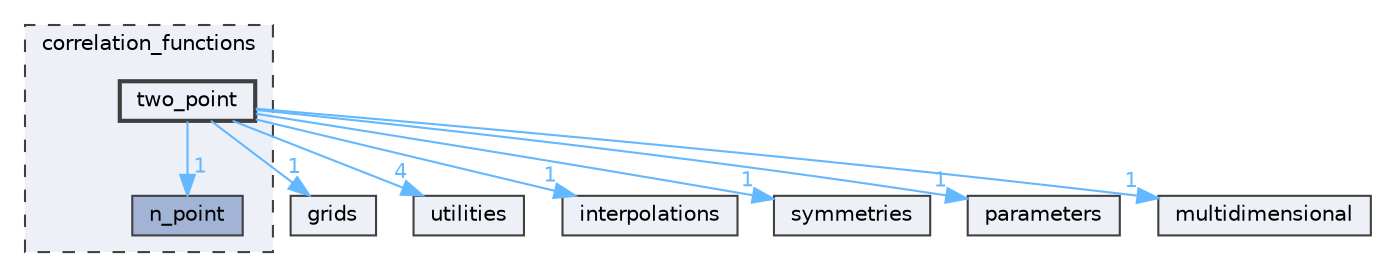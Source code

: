 digraph "two_point"
{
 // INTERACTIVE_SVG=YES
 // LATEX_PDF_SIZE
  bgcolor="transparent";
  edge [fontname=Helvetica,fontsize=10,labelfontname=Helvetica,labelfontsize=10];
  node [fontname=Helvetica,fontsize=10,shape=box,height=0.2,width=0.4];
  compound=true
  subgraph clusterdir_bafa75a8501ccb76a28f5bb43dc7d205 {
    graph [ bgcolor="#edf0f7", pencolor="grey25", label="correlation_functions", fontname=Helvetica,fontsize=10 style="filled,dashed", URL="dir_bafa75a8501ccb76a28f5bb43dc7d205.html",tooltip=""]
  dir_efa6b4a5e7d0d01a3f262703590ac64f [label="n_point", fillcolor="#a2b4d6", color="grey25", style="filled", URL="dir_efa6b4a5e7d0d01a3f262703590ac64f.html",tooltip=""];
  dir_6bc8cba28bc7fc883a476196b9b2a964 [label="two_point", fillcolor="#edf0f7", color="grey25", style="filled,bold", URL="dir_6bc8cba28bc7fc883a476196b9b2a964.html",tooltip=""];
  }
  dir_15107c8e7a0cc6e02ee0f5189f1c1343 [label="grids", fillcolor="#edf0f7", color="grey25", style="filled", URL="dir_15107c8e7a0cc6e02ee0f5189f1c1343.html",tooltip=""];
  dir_df38b2a5d584e0f6066b4518b95c638b [label="utilities", fillcolor="#edf0f7", color="grey25", style="filled", URL="dir_df38b2a5d584e0f6066b4518b95c638b.html",tooltip=""];
  dir_d3aa368cf518ca4413cb05ed24da604b [label="interpolations", fillcolor="#edf0f7", color="grey25", style="filled", URL="dir_d3aa368cf518ca4413cb05ed24da604b.html",tooltip=""];
  dir_3e5922525fa33f19479cfde15131040f [label="symmetries", fillcolor="#edf0f7", color="grey25", style="filled", URL="dir_3e5922525fa33f19479cfde15131040f.html",tooltip=""];
  dir_71fd758a6a15c08fe6e53029e0ced71d [label="parameters", fillcolor="#edf0f7", color="grey25", style="filled", URL="dir_71fd758a6a15c08fe6e53029e0ced71d.html",tooltip=""];
  dir_7e0934510e8f4ecf5dca9873b8ab4fe1 [label="multidimensional", fillcolor="#edf0f7", color="grey25", style="filled", URL="dir_7e0934510e8f4ecf5dca9873b8ab4fe1.html",tooltip=""];
  dir_6bc8cba28bc7fc883a476196b9b2a964->dir_15107c8e7a0cc6e02ee0f5189f1c1343 [headlabel="1", labeldistance=1.5 headhref="dir_000017_000005.html" href="dir_000017_000005.html" color="steelblue1" fontcolor="steelblue1"];
  dir_6bc8cba28bc7fc883a476196b9b2a964->dir_3e5922525fa33f19479cfde15131040f [headlabel="1", labeldistance=1.5 headhref="dir_000017_000016.html" href="dir_000017_000016.html" color="steelblue1" fontcolor="steelblue1"];
  dir_6bc8cba28bc7fc883a476196b9b2a964->dir_71fd758a6a15c08fe6e53029e0ced71d [headlabel="1", labeldistance=1.5 headhref="dir_000017_000013.html" href="dir_000017_000013.html" color="steelblue1" fontcolor="steelblue1"];
  dir_6bc8cba28bc7fc883a476196b9b2a964->dir_7e0934510e8f4ecf5dca9873b8ab4fe1 [headlabel="1", labeldistance=1.5 headhref="dir_000017_000010.html" href="dir_000017_000010.html" color="steelblue1" fontcolor="steelblue1"];
  dir_6bc8cba28bc7fc883a476196b9b2a964->dir_d3aa368cf518ca4413cb05ed24da604b [headlabel="1", labeldistance=1.5 headhref="dir_000017_000007.html" href="dir_000017_000007.html" color="steelblue1" fontcolor="steelblue1"];
  dir_6bc8cba28bc7fc883a476196b9b2a964->dir_df38b2a5d584e0f6066b4518b95c638b [headlabel="4", labeldistance=1.5 headhref="dir_000017_000018.html" href="dir_000017_000018.html" color="steelblue1" fontcolor="steelblue1"];
  dir_6bc8cba28bc7fc883a476196b9b2a964->dir_efa6b4a5e7d0d01a3f262703590ac64f [headlabel="1", labeldistance=1.5 headhref="dir_000017_000011.html" href="dir_000017_000011.html" color="steelblue1" fontcolor="steelblue1"];
}
